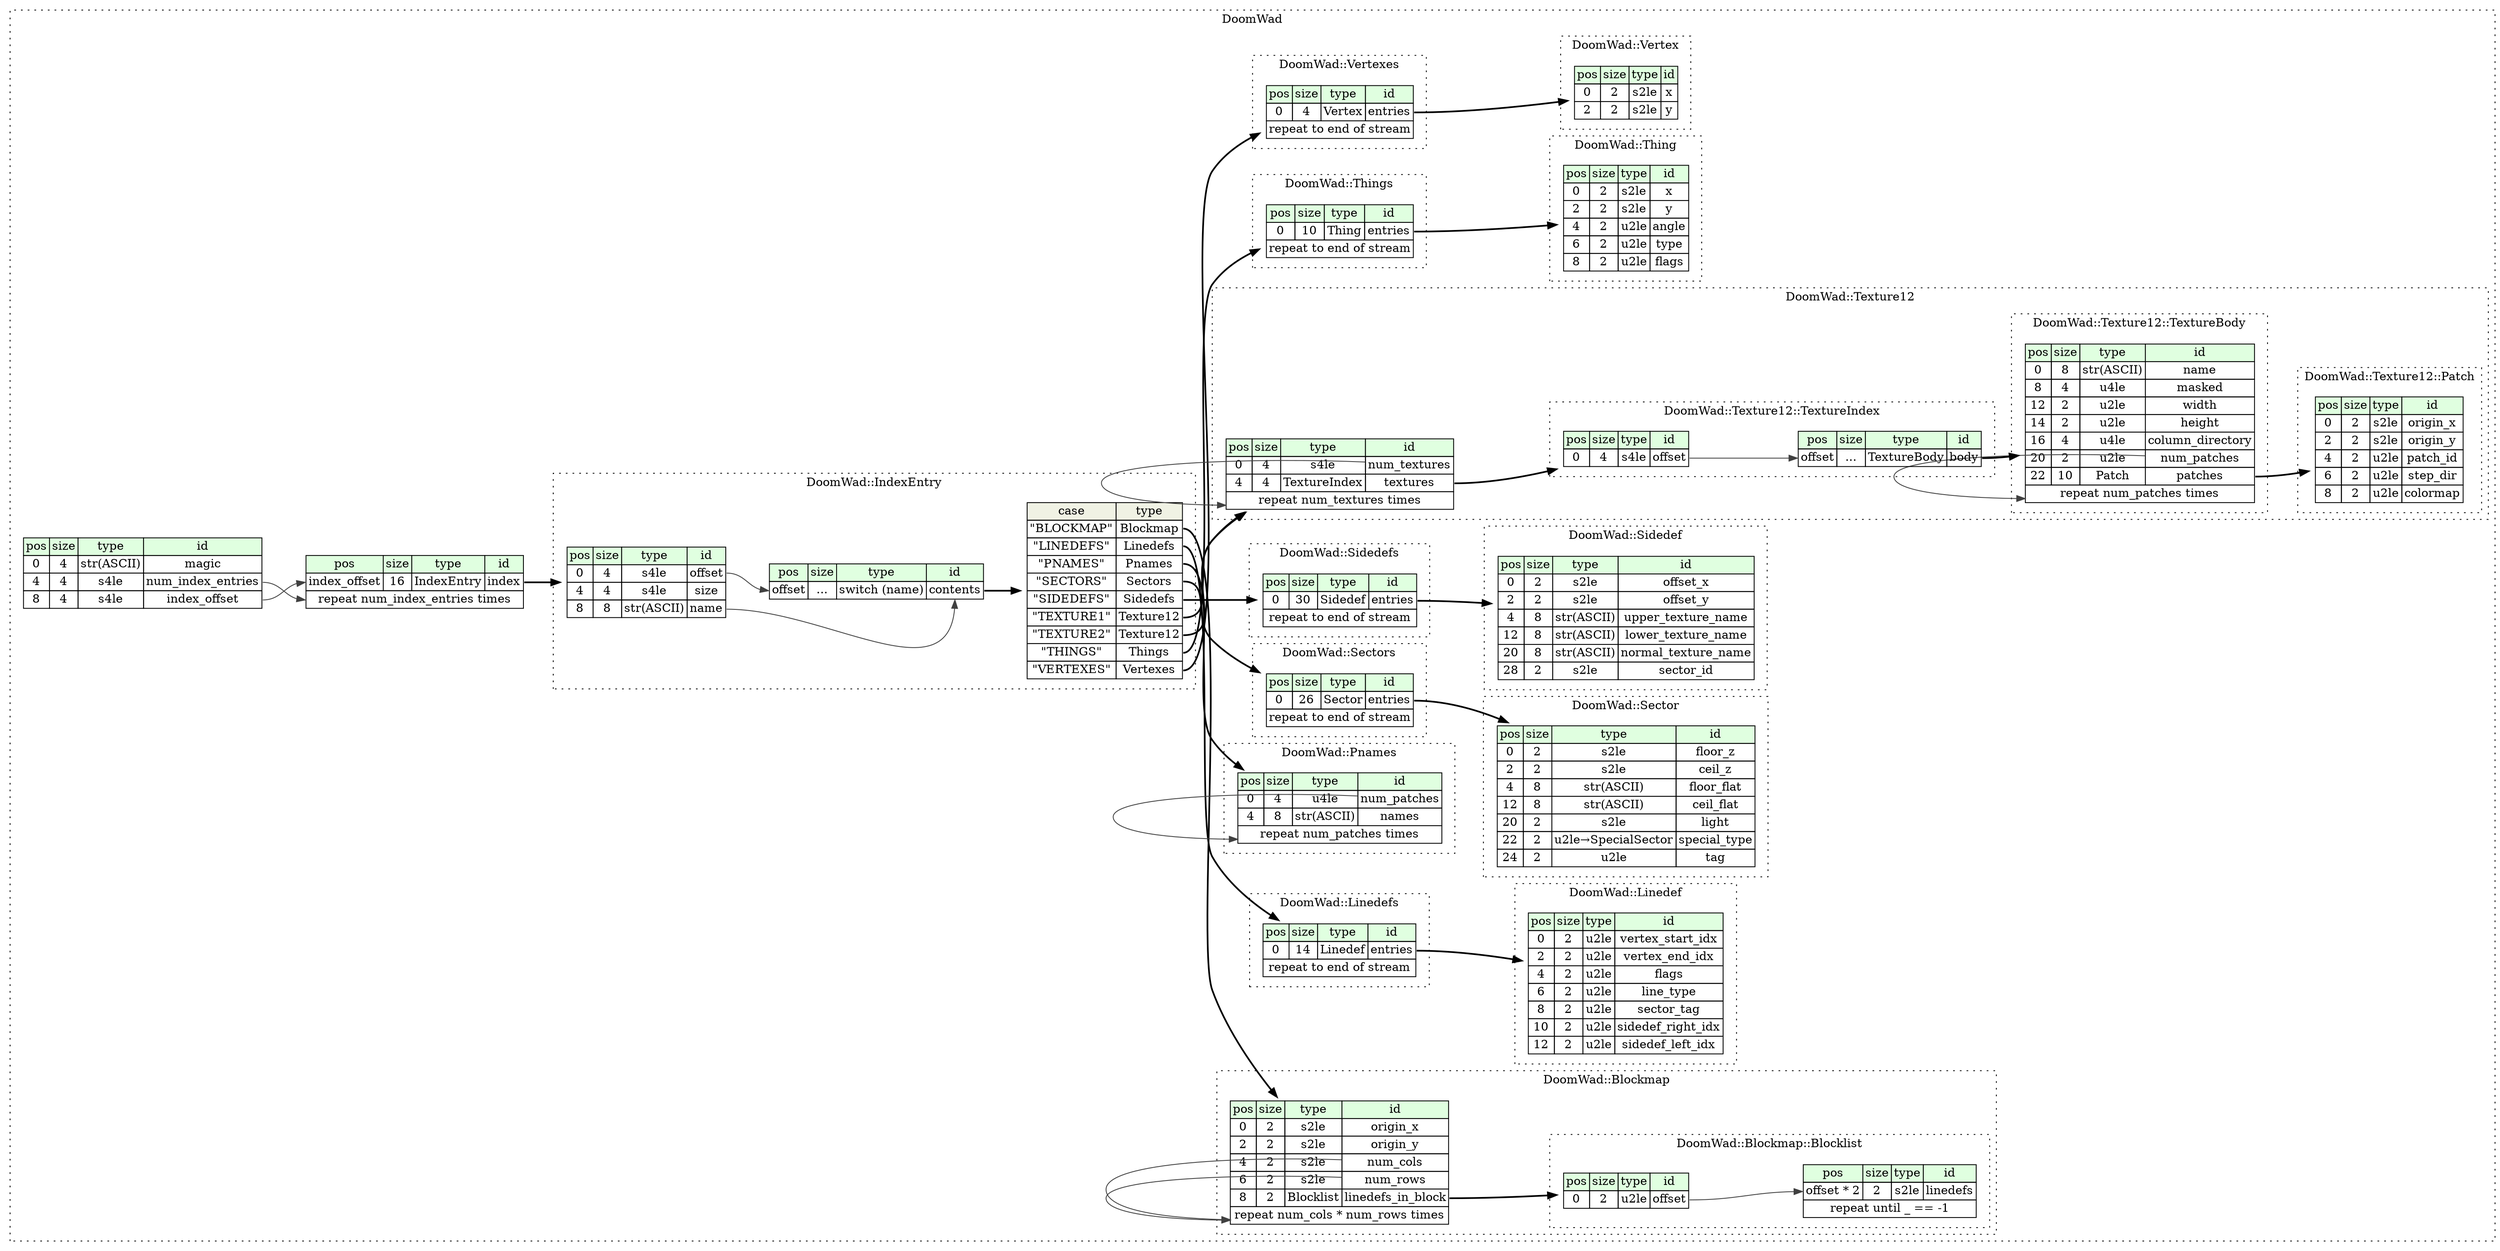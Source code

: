 digraph {
	rankdir=LR;
	node [shape=plaintext];
	subgraph cluster__doom_wad {
		label="DoomWad";
		graph[style=dotted];

		doom_wad__seq [label=<<TABLE BORDER="0" CELLBORDER="1" CELLSPACING="0">
			<TR><TD BGCOLOR="#E0FFE0">pos</TD><TD BGCOLOR="#E0FFE0">size</TD><TD BGCOLOR="#E0FFE0">type</TD><TD BGCOLOR="#E0FFE0">id</TD></TR>
			<TR><TD PORT="magic_pos">0</TD><TD PORT="magic_size">4</TD><TD>str(ASCII)</TD><TD PORT="magic_type">magic</TD></TR>
			<TR><TD PORT="num_index_entries_pos">4</TD><TD PORT="num_index_entries_size">4</TD><TD>s4le</TD><TD PORT="num_index_entries_type">num_index_entries</TD></TR>
			<TR><TD PORT="index_offset_pos">8</TD><TD PORT="index_offset_size">4</TD><TD>s4le</TD><TD PORT="index_offset_type">index_offset</TD></TR>
		</TABLE>>];
		doom_wad__inst__index [label=<<TABLE BORDER="0" CELLBORDER="1" CELLSPACING="0">
			<TR><TD BGCOLOR="#E0FFE0">pos</TD><TD BGCOLOR="#E0FFE0">size</TD><TD BGCOLOR="#E0FFE0">type</TD><TD BGCOLOR="#E0FFE0">id</TD></TR>
			<TR><TD PORT="index_pos">index_offset</TD><TD PORT="index_size">16</TD><TD>IndexEntry</TD><TD PORT="index_type">index</TD></TR>
			<TR><TD COLSPAN="4" PORT="index__repeat">repeat num_index_entries times</TD></TR>
		</TABLE>>];
		subgraph cluster__blockmap {
			label="DoomWad::Blockmap";
			graph[style=dotted];

			blockmap__seq [label=<<TABLE BORDER="0" CELLBORDER="1" CELLSPACING="0">
				<TR><TD BGCOLOR="#E0FFE0">pos</TD><TD BGCOLOR="#E0FFE0">size</TD><TD BGCOLOR="#E0FFE0">type</TD><TD BGCOLOR="#E0FFE0">id</TD></TR>
				<TR><TD PORT="origin_x_pos">0</TD><TD PORT="origin_x_size">2</TD><TD>s2le</TD><TD PORT="origin_x_type">origin_x</TD></TR>
				<TR><TD PORT="origin_y_pos">2</TD><TD PORT="origin_y_size">2</TD><TD>s2le</TD><TD PORT="origin_y_type">origin_y</TD></TR>
				<TR><TD PORT="num_cols_pos">4</TD><TD PORT="num_cols_size">2</TD><TD>s2le</TD><TD PORT="num_cols_type">num_cols</TD></TR>
				<TR><TD PORT="num_rows_pos">6</TD><TD PORT="num_rows_size">2</TD><TD>s2le</TD><TD PORT="num_rows_type">num_rows</TD></TR>
				<TR><TD PORT="linedefs_in_block_pos">8</TD><TD PORT="linedefs_in_block_size">2</TD><TD>Blocklist</TD><TD PORT="linedefs_in_block_type">linedefs_in_block</TD></TR>
				<TR><TD COLSPAN="4" PORT="linedefs_in_block__repeat">repeat num_cols * num_rows times</TD></TR>
			</TABLE>>];
			subgraph cluster__blocklist {
				label="DoomWad::Blockmap::Blocklist";
				graph[style=dotted];

				blocklist__seq [label=<<TABLE BORDER="0" CELLBORDER="1" CELLSPACING="0">
					<TR><TD BGCOLOR="#E0FFE0">pos</TD><TD BGCOLOR="#E0FFE0">size</TD><TD BGCOLOR="#E0FFE0">type</TD><TD BGCOLOR="#E0FFE0">id</TD></TR>
					<TR><TD PORT="offset_pos">0</TD><TD PORT="offset_size">2</TD><TD>u2le</TD><TD PORT="offset_type">offset</TD></TR>
				</TABLE>>];
				blocklist__inst__linedefs [label=<<TABLE BORDER="0" CELLBORDER="1" CELLSPACING="0">
					<TR><TD BGCOLOR="#E0FFE0">pos</TD><TD BGCOLOR="#E0FFE0">size</TD><TD BGCOLOR="#E0FFE0">type</TD><TD BGCOLOR="#E0FFE0">id</TD></TR>
					<TR><TD PORT="linedefs_pos">offset * 2</TD><TD PORT="linedefs_size">2</TD><TD>s2le</TD><TD PORT="linedefs_type">linedefs</TD></TR>
					<TR><TD COLSPAN="4" PORT="linedefs__repeat">repeat until _ == -1</TD></TR>
				</TABLE>>];
			}
		}
		subgraph cluster__index_entry {
			label="DoomWad::IndexEntry";
			graph[style=dotted];

			index_entry__seq [label=<<TABLE BORDER="0" CELLBORDER="1" CELLSPACING="0">
				<TR><TD BGCOLOR="#E0FFE0">pos</TD><TD BGCOLOR="#E0FFE0">size</TD><TD BGCOLOR="#E0FFE0">type</TD><TD BGCOLOR="#E0FFE0">id</TD></TR>
				<TR><TD PORT="offset_pos">0</TD><TD PORT="offset_size">4</TD><TD>s4le</TD><TD PORT="offset_type">offset</TD></TR>
				<TR><TD PORT="size_pos">4</TD><TD PORT="size_size">4</TD><TD>s4le</TD><TD PORT="size_type">size</TD></TR>
				<TR><TD PORT="name_pos">8</TD><TD PORT="name_size">8</TD><TD>str(ASCII)</TD><TD PORT="name_type">name</TD></TR>
			</TABLE>>];
			index_entry__inst__contents [label=<<TABLE BORDER="0" CELLBORDER="1" CELLSPACING="0">
				<TR><TD BGCOLOR="#E0FFE0">pos</TD><TD BGCOLOR="#E0FFE0">size</TD><TD BGCOLOR="#E0FFE0">type</TD><TD BGCOLOR="#E0FFE0">id</TD></TR>
				<TR><TD PORT="contents_pos">offset</TD><TD PORT="contents_size">...</TD><TD>switch (name)</TD><TD PORT="contents_type">contents</TD></TR>
			</TABLE>>];
index_entry__inst__contents_contents_switch [label=<<TABLE BORDER="0" CELLBORDER="1" CELLSPACING="0">
	<TR><TD BGCOLOR="#F0F2E4">case</TD><TD BGCOLOR="#F0F2E4">type</TD></TR>
	<TR><TD>&quot;BLOCKMAP&quot;</TD><TD PORT="case0">Blockmap</TD></TR>
	<TR><TD>&quot;LINEDEFS&quot;</TD><TD PORT="case1">Linedefs</TD></TR>
	<TR><TD>&quot;PNAMES&quot;</TD><TD PORT="case2">Pnames</TD></TR>
	<TR><TD>&quot;SECTORS&quot;</TD><TD PORT="case3">Sectors</TD></TR>
	<TR><TD>&quot;SIDEDEFS&quot;</TD><TD PORT="case4">Sidedefs</TD></TR>
	<TR><TD>&quot;TEXTURE1&quot;</TD><TD PORT="case5">Texture12</TD></TR>
	<TR><TD>&quot;TEXTURE2&quot;</TD><TD PORT="case6">Texture12</TD></TR>
	<TR><TD>&quot;THINGS&quot;</TD><TD PORT="case7">Things</TD></TR>
	<TR><TD>&quot;VERTEXES&quot;</TD><TD PORT="case8">Vertexes</TD></TR>
</TABLE>>];
		}
		subgraph cluster__linedef {
			label="DoomWad::Linedef";
			graph[style=dotted];

			linedef__seq [label=<<TABLE BORDER="0" CELLBORDER="1" CELLSPACING="0">
				<TR><TD BGCOLOR="#E0FFE0">pos</TD><TD BGCOLOR="#E0FFE0">size</TD><TD BGCOLOR="#E0FFE0">type</TD><TD BGCOLOR="#E0FFE0">id</TD></TR>
				<TR><TD PORT="vertex_start_idx_pos">0</TD><TD PORT="vertex_start_idx_size">2</TD><TD>u2le</TD><TD PORT="vertex_start_idx_type">vertex_start_idx</TD></TR>
				<TR><TD PORT="vertex_end_idx_pos">2</TD><TD PORT="vertex_end_idx_size">2</TD><TD>u2le</TD><TD PORT="vertex_end_idx_type">vertex_end_idx</TD></TR>
				<TR><TD PORT="flags_pos">4</TD><TD PORT="flags_size">2</TD><TD>u2le</TD><TD PORT="flags_type">flags</TD></TR>
				<TR><TD PORT="line_type_pos">6</TD><TD PORT="line_type_size">2</TD><TD>u2le</TD><TD PORT="line_type_type">line_type</TD></TR>
				<TR><TD PORT="sector_tag_pos">8</TD><TD PORT="sector_tag_size">2</TD><TD>u2le</TD><TD PORT="sector_tag_type">sector_tag</TD></TR>
				<TR><TD PORT="sidedef_right_idx_pos">10</TD><TD PORT="sidedef_right_idx_size">2</TD><TD>u2le</TD><TD PORT="sidedef_right_idx_type">sidedef_right_idx</TD></TR>
				<TR><TD PORT="sidedef_left_idx_pos">12</TD><TD PORT="sidedef_left_idx_size">2</TD><TD>u2le</TD><TD PORT="sidedef_left_idx_type">sidedef_left_idx</TD></TR>
			</TABLE>>];
		}
		subgraph cluster__linedefs {
			label="DoomWad::Linedefs";
			graph[style=dotted];

			linedefs__seq [label=<<TABLE BORDER="0" CELLBORDER="1" CELLSPACING="0">
				<TR><TD BGCOLOR="#E0FFE0">pos</TD><TD BGCOLOR="#E0FFE0">size</TD><TD BGCOLOR="#E0FFE0">type</TD><TD BGCOLOR="#E0FFE0">id</TD></TR>
				<TR><TD PORT="entries_pos">0</TD><TD PORT="entries_size">14</TD><TD>Linedef</TD><TD PORT="entries_type">entries</TD></TR>
				<TR><TD COLSPAN="4" PORT="entries__repeat">repeat to end of stream</TD></TR>
			</TABLE>>];
		}
		subgraph cluster__pnames {
			label="DoomWad::Pnames";
			graph[style=dotted];

			pnames__seq [label=<<TABLE BORDER="0" CELLBORDER="1" CELLSPACING="0">
				<TR><TD BGCOLOR="#E0FFE0">pos</TD><TD BGCOLOR="#E0FFE0">size</TD><TD BGCOLOR="#E0FFE0">type</TD><TD BGCOLOR="#E0FFE0">id</TD></TR>
				<TR><TD PORT="num_patches_pos">0</TD><TD PORT="num_patches_size">4</TD><TD>u4le</TD><TD PORT="num_patches_type">num_patches</TD></TR>
				<TR><TD PORT="names_pos">4</TD><TD PORT="names_size">8</TD><TD>str(ASCII)</TD><TD PORT="names_type">names</TD></TR>
				<TR><TD COLSPAN="4" PORT="names__repeat">repeat num_patches times</TD></TR>
			</TABLE>>];
		}
		subgraph cluster__sector {
			label="DoomWad::Sector";
			graph[style=dotted];

			sector__seq [label=<<TABLE BORDER="0" CELLBORDER="1" CELLSPACING="0">
				<TR><TD BGCOLOR="#E0FFE0">pos</TD><TD BGCOLOR="#E0FFE0">size</TD><TD BGCOLOR="#E0FFE0">type</TD><TD BGCOLOR="#E0FFE0">id</TD></TR>
				<TR><TD PORT="floor_z_pos">0</TD><TD PORT="floor_z_size">2</TD><TD>s2le</TD><TD PORT="floor_z_type">floor_z</TD></TR>
				<TR><TD PORT="ceil_z_pos">2</TD><TD PORT="ceil_z_size">2</TD><TD>s2le</TD><TD PORT="ceil_z_type">ceil_z</TD></TR>
				<TR><TD PORT="floor_flat_pos">4</TD><TD PORT="floor_flat_size">8</TD><TD>str(ASCII)</TD><TD PORT="floor_flat_type">floor_flat</TD></TR>
				<TR><TD PORT="ceil_flat_pos">12</TD><TD PORT="ceil_flat_size">8</TD><TD>str(ASCII)</TD><TD PORT="ceil_flat_type">ceil_flat</TD></TR>
				<TR><TD PORT="light_pos">20</TD><TD PORT="light_size">2</TD><TD>s2le</TD><TD PORT="light_type">light</TD></TR>
				<TR><TD PORT="special_type_pos">22</TD><TD PORT="special_type_size">2</TD><TD>u2le→SpecialSector</TD><TD PORT="special_type_type">special_type</TD></TR>
				<TR><TD PORT="tag_pos">24</TD><TD PORT="tag_size">2</TD><TD>u2le</TD><TD PORT="tag_type">tag</TD></TR>
			</TABLE>>];
		}
		subgraph cluster__sectors {
			label="DoomWad::Sectors";
			graph[style=dotted];

			sectors__seq [label=<<TABLE BORDER="0" CELLBORDER="1" CELLSPACING="0">
				<TR><TD BGCOLOR="#E0FFE0">pos</TD><TD BGCOLOR="#E0FFE0">size</TD><TD BGCOLOR="#E0FFE0">type</TD><TD BGCOLOR="#E0FFE0">id</TD></TR>
				<TR><TD PORT="entries_pos">0</TD><TD PORT="entries_size">26</TD><TD>Sector</TD><TD PORT="entries_type">entries</TD></TR>
				<TR><TD COLSPAN="4" PORT="entries__repeat">repeat to end of stream</TD></TR>
			</TABLE>>];
		}
		subgraph cluster__sidedef {
			label="DoomWad::Sidedef";
			graph[style=dotted];

			sidedef__seq [label=<<TABLE BORDER="0" CELLBORDER="1" CELLSPACING="0">
				<TR><TD BGCOLOR="#E0FFE0">pos</TD><TD BGCOLOR="#E0FFE0">size</TD><TD BGCOLOR="#E0FFE0">type</TD><TD BGCOLOR="#E0FFE0">id</TD></TR>
				<TR><TD PORT="offset_x_pos">0</TD><TD PORT="offset_x_size">2</TD><TD>s2le</TD><TD PORT="offset_x_type">offset_x</TD></TR>
				<TR><TD PORT="offset_y_pos">2</TD><TD PORT="offset_y_size">2</TD><TD>s2le</TD><TD PORT="offset_y_type">offset_y</TD></TR>
				<TR><TD PORT="upper_texture_name_pos">4</TD><TD PORT="upper_texture_name_size">8</TD><TD>str(ASCII)</TD><TD PORT="upper_texture_name_type">upper_texture_name</TD></TR>
				<TR><TD PORT="lower_texture_name_pos">12</TD><TD PORT="lower_texture_name_size">8</TD><TD>str(ASCII)</TD><TD PORT="lower_texture_name_type">lower_texture_name</TD></TR>
				<TR><TD PORT="normal_texture_name_pos">20</TD><TD PORT="normal_texture_name_size">8</TD><TD>str(ASCII)</TD><TD PORT="normal_texture_name_type">normal_texture_name</TD></TR>
				<TR><TD PORT="sector_id_pos">28</TD><TD PORT="sector_id_size">2</TD><TD>s2le</TD><TD PORT="sector_id_type">sector_id</TD></TR>
			</TABLE>>];
		}
		subgraph cluster__sidedefs {
			label="DoomWad::Sidedefs";
			graph[style=dotted];

			sidedefs__seq [label=<<TABLE BORDER="0" CELLBORDER="1" CELLSPACING="0">
				<TR><TD BGCOLOR="#E0FFE0">pos</TD><TD BGCOLOR="#E0FFE0">size</TD><TD BGCOLOR="#E0FFE0">type</TD><TD BGCOLOR="#E0FFE0">id</TD></TR>
				<TR><TD PORT="entries_pos">0</TD><TD PORT="entries_size">30</TD><TD>Sidedef</TD><TD PORT="entries_type">entries</TD></TR>
				<TR><TD COLSPAN="4" PORT="entries__repeat">repeat to end of stream</TD></TR>
			</TABLE>>];
		}
		subgraph cluster__texture12 {
			label="DoomWad::Texture12";
			graph[style=dotted];

			texture12__seq [label=<<TABLE BORDER="0" CELLBORDER="1" CELLSPACING="0">
				<TR><TD BGCOLOR="#E0FFE0">pos</TD><TD BGCOLOR="#E0FFE0">size</TD><TD BGCOLOR="#E0FFE0">type</TD><TD BGCOLOR="#E0FFE0">id</TD></TR>
				<TR><TD PORT="num_textures_pos">0</TD><TD PORT="num_textures_size">4</TD><TD>s4le</TD><TD PORT="num_textures_type">num_textures</TD></TR>
				<TR><TD PORT="textures_pos">4</TD><TD PORT="textures_size">4</TD><TD>TextureIndex</TD><TD PORT="textures_type">textures</TD></TR>
				<TR><TD COLSPAN="4" PORT="textures__repeat">repeat num_textures times</TD></TR>
			</TABLE>>];
			subgraph cluster__patch {
				label="DoomWad::Texture12::Patch";
				graph[style=dotted];

				patch__seq [label=<<TABLE BORDER="0" CELLBORDER="1" CELLSPACING="0">
					<TR><TD BGCOLOR="#E0FFE0">pos</TD><TD BGCOLOR="#E0FFE0">size</TD><TD BGCOLOR="#E0FFE0">type</TD><TD BGCOLOR="#E0FFE0">id</TD></TR>
					<TR><TD PORT="origin_x_pos">0</TD><TD PORT="origin_x_size">2</TD><TD>s2le</TD><TD PORT="origin_x_type">origin_x</TD></TR>
					<TR><TD PORT="origin_y_pos">2</TD><TD PORT="origin_y_size">2</TD><TD>s2le</TD><TD PORT="origin_y_type">origin_y</TD></TR>
					<TR><TD PORT="patch_id_pos">4</TD><TD PORT="patch_id_size">2</TD><TD>u2le</TD><TD PORT="patch_id_type">patch_id</TD></TR>
					<TR><TD PORT="step_dir_pos">6</TD><TD PORT="step_dir_size">2</TD><TD>u2le</TD><TD PORT="step_dir_type">step_dir</TD></TR>
					<TR><TD PORT="colormap_pos">8</TD><TD PORT="colormap_size">2</TD><TD>u2le</TD><TD PORT="colormap_type">colormap</TD></TR>
				</TABLE>>];
			}
			subgraph cluster__texture_body {
				label="DoomWad::Texture12::TextureBody";
				graph[style=dotted];

				texture_body__seq [label=<<TABLE BORDER="0" CELLBORDER="1" CELLSPACING="0">
					<TR><TD BGCOLOR="#E0FFE0">pos</TD><TD BGCOLOR="#E0FFE0">size</TD><TD BGCOLOR="#E0FFE0">type</TD><TD BGCOLOR="#E0FFE0">id</TD></TR>
					<TR><TD PORT="name_pos">0</TD><TD PORT="name_size">8</TD><TD>str(ASCII)</TD><TD PORT="name_type">name</TD></TR>
					<TR><TD PORT="masked_pos">8</TD><TD PORT="masked_size">4</TD><TD>u4le</TD><TD PORT="masked_type">masked</TD></TR>
					<TR><TD PORT="width_pos">12</TD><TD PORT="width_size">2</TD><TD>u2le</TD><TD PORT="width_type">width</TD></TR>
					<TR><TD PORT="height_pos">14</TD><TD PORT="height_size">2</TD><TD>u2le</TD><TD PORT="height_type">height</TD></TR>
					<TR><TD PORT="column_directory_pos">16</TD><TD PORT="column_directory_size">4</TD><TD>u4le</TD><TD PORT="column_directory_type">column_directory</TD></TR>
					<TR><TD PORT="num_patches_pos">20</TD><TD PORT="num_patches_size">2</TD><TD>u2le</TD><TD PORT="num_patches_type">num_patches</TD></TR>
					<TR><TD PORT="patches_pos">22</TD><TD PORT="patches_size">10</TD><TD>Patch</TD><TD PORT="patches_type">patches</TD></TR>
					<TR><TD COLSPAN="4" PORT="patches__repeat">repeat num_patches times</TD></TR>
				</TABLE>>];
			}
			subgraph cluster__texture_index {
				label="DoomWad::Texture12::TextureIndex";
				graph[style=dotted];

				texture_index__seq [label=<<TABLE BORDER="0" CELLBORDER="1" CELLSPACING="0">
					<TR><TD BGCOLOR="#E0FFE0">pos</TD><TD BGCOLOR="#E0FFE0">size</TD><TD BGCOLOR="#E0FFE0">type</TD><TD BGCOLOR="#E0FFE0">id</TD></TR>
					<TR><TD PORT="offset_pos">0</TD><TD PORT="offset_size">4</TD><TD>s4le</TD><TD PORT="offset_type">offset</TD></TR>
				</TABLE>>];
				texture_index__inst__body [label=<<TABLE BORDER="0" CELLBORDER="1" CELLSPACING="0">
					<TR><TD BGCOLOR="#E0FFE0">pos</TD><TD BGCOLOR="#E0FFE0">size</TD><TD BGCOLOR="#E0FFE0">type</TD><TD BGCOLOR="#E0FFE0">id</TD></TR>
					<TR><TD PORT="body_pos">offset</TD><TD PORT="body_size">...</TD><TD>TextureBody</TD><TD PORT="body_type">body</TD></TR>
				</TABLE>>];
			}
		}
		subgraph cluster__thing {
			label="DoomWad::Thing";
			graph[style=dotted];

			thing__seq [label=<<TABLE BORDER="0" CELLBORDER="1" CELLSPACING="0">
				<TR><TD BGCOLOR="#E0FFE0">pos</TD><TD BGCOLOR="#E0FFE0">size</TD><TD BGCOLOR="#E0FFE0">type</TD><TD BGCOLOR="#E0FFE0">id</TD></TR>
				<TR><TD PORT="x_pos">0</TD><TD PORT="x_size">2</TD><TD>s2le</TD><TD PORT="x_type">x</TD></TR>
				<TR><TD PORT="y_pos">2</TD><TD PORT="y_size">2</TD><TD>s2le</TD><TD PORT="y_type">y</TD></TR>
				<TR><TD PORT="angle_pos">4</TD><TD PORT="angle_size">2</TD><TD>u2le</TD><TD PORT="angle_type">angle</TD></TR>
				<TR><TD PORT="type_pos">6</TD><TD PORT="type_size">2</TD><TD>u2le</TD><TD PORT="type_type">type</TD></TR>
				<TR><TD PORT="flags_pos">8</TD><TD PORT="flags_size">2</TD><TD>u2le</TD><TD PORT="flags_type">flags</TD></TR>
			</TABLE>>];
		}
		subgraph cluster__things {
			label="DoomWad::Things";
			graph[style=dotted];

			things__seq [label=<<TABLE BORDER="0" CELLBORDER="1" CELLSPACING="0">
				<TR><TD BGCOLOR="#E0FFE0">pos</TD><TD BGCOLOR="#E0FFE0">size</TD><TD BGCOLOR="#E0FFE0">type</TD><TD BGCOLOR="#E0FFE0">id</TD></TR>
				<TR><TD PORT="entries_pos">0</TD><TD PORT="entries_size">10</TD><TD>Thing</TD><TD PORT="entries_type">entries</TD></TR>
				<TR><TD COLSPAN="4" PORT="entries__repeat">repeat to end of stream</TD></TR>
			</TABLE>>];
		}
		subgraph cluster__vertex {
			label="DoomWad::Vertex";
			graph[style=dotted];

			vertex__seq [label=<<TABLE BORDER="0" CELLBORDER="1" CELLSPACING="0">
				<TR><TD BGCOLOR="#E0FFE0">pos</TD><TD BGCOLOR="#E0FFE0">size</TD><TD BGCOLOR="#E0FFE0">type</TD><TD BGCOLOR="#E0FFE0">id</TD></TR>
				<TR><TD PORT="x_pos">0</TD><TD PORT="x_size">2</TD><TD>s2le</TD><TD PORT="x_type">x</TD></TR>
				<TR><TD PORT="y_pos">2</TD><TD PORT="y_size">2</TD><TD>s2le</TD><TD PORT="y_type">y</TD></TR>
			</TABLE>>];
		}
		subgraph cluster__vertexes {
			label="DoomWad::Vertexes";
			graph[style=dotted];

			vertexes__seq [label=<<TABLE BORDER="0" CELLBORDER="1" CELLSPACING="0">
				<TR><TD BGCOLOR="#E0FFE0">pos</TD><TD BGCOLOR="#E0FFE0">size</TD><TD BGCOLOR="#E0FFE0">type</TD><TD BGCOLOR="#E0FFE0">id</TD></TR>
				<TR><TD PORT="entries_pos">0</TD><TD PORT="entries_size">4</TD><TD>Vertex</TD><TD PORT="entries_type">entries</TD></TR>
				<TR><TD COLSPAN="4" PORT="entries__repeat">repeat to end of stream</TD></TR>
			</TABLE>>];
		}
	}
	doom_wad__seq:index_offset_type -> doom_wad__inst__index:index_pos [color="#404040"];
	doom_wad__inst__index:index_type -> index_entry__seq [style=bold];
	doom_wad__seq:num_index_entries_type -> doom_wad__inst__index:index__repeat [color="#404040"];
	blockmap__seq:linedefs_in_block_type -> blocklist__seq [style=bold];
	blockmap__seq:num_cols_type -> blockmap__seq:linedefs_in_block__repeat [color="#404040"];
	blockmap__seq:num_rows_type -> blockmap__seq:linedefs_in_block__repeat [color="#404040"];
	blocklist__seq:offset_type -> blocklist__inst__linedefs:linedefs_pos [color="#404040"];
	index_entry__seq:offset_type -> index_entry__inst__contents:contents_pos [color="#404040"];
	index_entry__inst__contents:contents_type -> index_entry__inst__contents_contents_switch [style=bold];
	index_entry__inst__contents_contents_switch:case0 -> blockmap__seq [style=bold];
	index_entry__inst__contents_contents_switch:case1 -> linedefs__seq [style=bold];
	index_entry__inst__contents_contents_switch:case2 -> pnames__seq [style=bold];
	index_entry__inst__contents_contents_switch:case3 -> sectors__seq [style=bold];
	index_entry__inst__contents_contents_switch:case4 -> sidedefs__seq [style=bold];
	index_entry__inst__contents_contents_switch:case5 -> texture12__seq [style=bold];
	index_entry__inst__contents_contents_switch:case6 -> texture12__seq [style=bold];
	index_entry__inst__contents_contents_switch:case7 -> things__seq [style=bold];
	index_entry__inst__contents_contents_switch:case8 -> vertexes__seq [style=bold];
	index_entry__seq:name_type -> index_entry__inst__contents:contents_type [color="#404040"];
	linedefs__seq:entries_type -> linedef__seq [style=bold];
	pnames__seq:num_patches_type -> pnames__seq:names__repeat [color="#404040"];
	sectors__seq:entries_type -> sector__seq [style=bold];
	sidedefs__seq:entries_type -> sidedef__seq [style=bold];
	texture12__seq:textures_type -> texture_index__seq [style=bold];
	texture12__seq:num_textures_type -> texture12__seq:textures__repeat [color="#404040"];
	texture_body__seq:patches_type -> patch__seq [style=bold];
	texture_body__seq:num_patches_type -> texture_body__seq:patches__repeat [color="#404040"];
	texture_index__seq:offset_type -> texture_index__inst__body:body_pos [color="#404040"];
	texture_index__inst__body:body_type -> texture_body__seq [style=bold];
	things__seq:entries_type -> thing__seq [style=bold];
	vertexes__seq:entries_type -> vertex__seq [style=bold];
}
